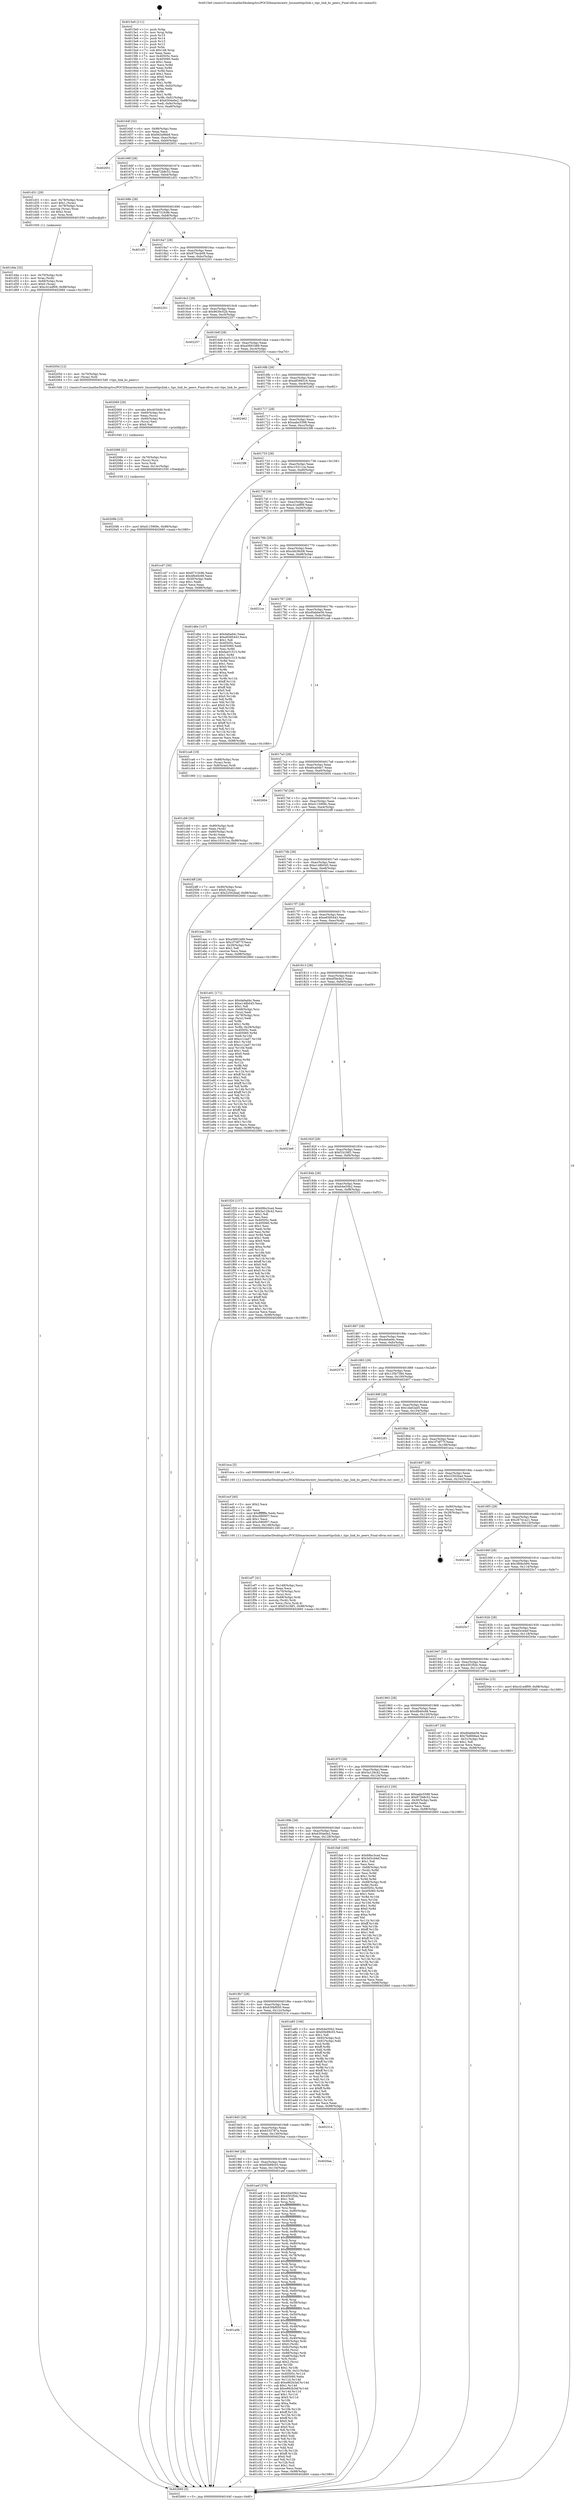 digraph "0x4015e0" {
  label = "0x4015e0 (/mnt/c/Users/mathe/Desktop/tcc/POCII/binaries/extr_linuxnettipclink.c_tipc_link_bc_peers_Final-ollvm.out::main(0))"
  labelloc = "t"
  node[shape=record]

  Entry [label="",width=0.3,height=0.3,shape=circle,fillcolor=black,style=filled]
  "0x40164f" [label="{
     0x40164f [32]\l
     | [instrs]\l
     &nbsp;&nbsp;0x40164f \<+6\>: mov -0x98(%rbp),%eax\l
     &nbsp;&nbsp;0x401655 \<+2\>: mov %eax,%ecx\l
     &nbsp;&nbsp;0x401657 \<+6\>: sub $0x843a9bb8,%ecx\l
     &nbsp;&nbsp;0x40165d \<+6\>: mov %eax,-0xac(%rbp)\l
     &nbsp;&nbsp;0x401663 \<+6\>: mov %ecx,-0xb0(%rbp)\l
     &nbsp;&nbsp;0x401669 \<+6\>: je 0000000000402651 \<main+0x1071\>\l
  }"]
  "0x402651" [label="{
     0x402651\l
  }", style=dashed]
  "0x40166f" [label="{
     0x40166f [28]\l
     | [instrs]\l
     &nbsp;&nbsp;0x40166f \<+5\>: jmp 0000000000401674 \<main+0x94\>\l
     &nbsp;&nbsp;0x401674 \<+6\>: mov -0xac(%rbp),%eax\l
     &nbsp;&nbsp;0x40167a \<+5\>: sub $0x872b8c52,%eax\l
     &nbsp;&nbsp;0x40167f \<+6\>: mov %eax,-0xb4(%rbp)\l
     &nbsp;&nbsp;0x401685 \<+6\>: je 0000000000401d31 \<main+0x751\>\l
  }"]
  Exit [label="",width=0.3,height=0.3,shape=circle,fillcolor=black,style=filled,peripheries=2]
  "0x401d31" [label="{
     0x401d31 [29]\l
     | [instrs]\l
     &nbsp;&nbsp;0x401d31 \<+4\>: mov -0x78(%rbp),%rax\l
     &nbsp;&nbsp;0x401d35 \<+6\>: movl $0x1,(%rax)\l
     &nbsp;&nbsp;0x401d3b \<+4\>: mov -0x78(%rbp),%rax\l
     &nbsp;&nbsp;0x401d3f \<+3\>: movslq (%rax),%rax\l
     &nbsp;&nbsp;0x401d42 \<+4\>: shl $0x2,%rax\l
     &nbsp;&nbsp;0x401d46 \<+3\>: mov %rax,%rdi\l
     &nbsp;&nbsp;0x401d49 \<+5\>: call 0000000000401050 \<malloc@plt\>\l
     | [calls]\l
     &nbsp;&nbsp;0x401050 \{1\} (unknown)\l
  }"]
  "0x40168b" [label="{
     0x40168b [28]\l
     | [instrs]\l
     &nbsp;&nbsp;0x40168b \<+5\>: jmp 0000000000401690 \<main+0xb0\>\l
     &nbsp;&nbsp;0x401690 \<+6\>: mov -0xac(%rbp),%eax\l
     &nbsp;&nbsp;0x401696 \<+5\>: sub $0x8731fc9b,%eax\l
     &nbsp;&nbsp;0x40169b \<+6\>: mov %eax,-0xb8(%rbp)\l
     &nbsp;&nbsp;0x4016a1 \<+6\>: je 0000000000401cf5 \<main+0x715\>\l
  }"]
  "0x40209b" [label="{
     0x40209b [15]\l
     | [instrs]\l
     &nbsp;&nbsp;0x40209b \<+10\>: movl $0xd115909c,-0x98(%rbp)\l
     &nbsp;&nbsp;0x4020a5 \<+5\>: jmp 0000000000402660 \<main+0x1080\>\l
  }"]
  "0x401cf5" [label="{
     0x401cf5\l
  }", style=dashed]
  "0x4016a7" [label="{
     0x4016a7 [28]\l
     | [instrs]\l
     &nbsp;&nbsp;0x4016a7 \<+5\>: jmp 00000000004016ac \<main+0xcc\>\l
     &nbsp;&nbsp;0x4016ac \<+6\>: mov -0xac(%rbp),%eax\l
     &nbsp;&nbsp;0x4016b2 \<+5\>: sub $0x875ecb09,%eax\l
     &nbsp;&nbsp;0x4016b7 \<+6\>: mov %eax,-0xbc(%rbp)\l
     &nbsp;&nbsp;0x4016bd \<+6\>: je 0000000000402201 \<main+0xc21\>\l
  }"]
  "0x402086" [label="{
     0x402086 [21]\l
     | [instrs]\l
     &nbsp;&nbsp;0x402086 \<+4\>: mov -0x70(%rbp),%rcx\l
     &nbsp;&nbsp;0x40208a \<+3\>: mov (%rcx),%rcx\l
     &nbsp;&nbsp;0x40208d \<+3\>: mov %rcx,%rdi\l
     &nbsp;&nbsp;0x402090 \<+6\>: mov %eax,-0x14c(%rbp)\l
     &nbsp;&nbsp;0x402096 \<+5\>: call 0000000000401030 \<free@plt\>\l
     | [calls]\l
     &nbsp;&nbsp;0x401030 \{1\} (unknown)\l
  }"]
  "0x402201" [label="{
     0x402201\l
  }", style=dashed]
  "0x4016c3" [label="{
     0x4016c3 [28]\l
     | [instrs]\l
     &nbsp;&nbsp;0x4016c3 \<+5\>: jmp 00000000004016c8 \<main+0xe8\>\l
     &nbsp;&nbsp;0x4016c8 \<+6\>: mov -0xac(%rbp),%eax\l
     &nbsp;&nbsp;0x4016ce \<+5\>: sub $0x9639c52b,%eax\l
     &nbsp;&nbsp;0x4016d3 \<+6\>: mov %eax,-0xc0(%rbp)\l
     &nbsp;&nbsp;0x4016d9 \<+6\>: je 0000000000402257 \<main+0xc77\>\l
  }"]
  "0x402069" [label="{
     0x402069 [29]\l
     | [instrs]\l
     &nbsp;&nbsp;0x402069 \<+10\>: movabs $0x4030d6,%rdi\l
     &nbsp;&nbsp;0x402073 \<+4\>: mov -0x60(%rbp),%rcx\l
     &nbsp;&nbsp;0x402077 \<+2\>: mov %eax,(%rcx)\l
     &nbsp;&nbsp;0x402079 \<+4\>: mov -0x60(%rbp),%rcx\l
     &nbsp;&nbsp;0x40207d \<+2\>: mov (%rcx),%esi\l
     &nbsp;&nbsp;0x40207f \<+2\>: mov $0x0,%al\l
     &nbsp;&nbsp;0x402081 \<+5\>: call 0000000000401040 \<printf@plt\>\l
     | [calls]\l
     &nbsp;&nbsp;0x401040 \{1\} (unknown)\l
  }"]
  "0x402257" [label="{
     0x402257\l
  }", style=dashed]
  "0x4016df" [label="{
     0x4016df [28]\l
     | [instrs]\l
     &nbsp;&nbsp;0x4016df \<+5\>: jmp 00000000004016e4 \<main+0x104\>\l
     &nbsp;&nbsp;0x4016e4 \<+6\>: mov -0xac(%rbp),%eax\l
     &nbsp;&nbsp;0x4016ea \<+5\>: sub $0xa5691b89,%eax\l
     &nbsp;&nbsp;0x4016ef \<+6\>: mov %eax,-0xc4(%rbp)\l
     &nbsp;&nbsp;0x4016f5 \<+6\>: je 000000000040205d \<main+0xa7d\>\l
  }"]
  "0x401ef7" [label="{
     0x401ef7 [41]\l
     | [instrs]\l
     &nbsp;&nbsp;0x401ef7 \<+6\>: mov -0x148(%rbp),%ecx\l
     &nbsp;&nbsp;0x401efd \<+3\>: imul %eax,%ecx\l
     &nbsp;&nbsp;0x401f00 \<+4\>: mov -0x70(%rbp),%rsi\l
     &nbsp;&nbsp;0x401f04 \<+3\>: mov (%rsi),%rsi\l
     &nbsp;&nbsp;0x401f07 \<+4\>: mov -0x68(%rbp),%rdi\l
     &nbsp;&nbsp;0x401f0b \<+3\>: movslq (%rdi),%rdi\l
     &nbsp;&nbsp;0x401f0e \<+3\>: mov %ecx,(%rsi,%rdi,4)\l
     &nbsp;&nbsp;0x401f11 \<+10\>: movl $0xf1b1fdf1,-0x98(%rbp)\l
     &nbsp;&nbsp;0x401f1b \<+5\>: jmp 0000000000402660 \<main+0x1080\>\l
  }"]
  "0x40205d" [label="{
     0x40205d [12]\l
     | [instrs]\l
     &nbsp;&nbsp;0x40205d \<+4\>: mov -0x70(%rbp),%rax\l
     &nbsp;&nbsp;0x402061 \<+3\>: mov (%rax),%rdi\l
     &nbsp;&nbsp;0x402064 \<+5\>: call 00000000004015d0 \<tipc_link_bc_peers\>\l
     | [calls]\l
     &nbsp;&nbsp;0x4015d0 \{1\} (/mnt/c/Users/mathe/Desktop/tcc/POCII/binaries/extr_linuxnettipclink.c_tipc_link_bc_peers_Final-ollvm.out::tipc_link_bc_peers)\l
  }"]
  "0x4016fb" [label="{
     0x4016fb [28]\l
     | [instrs]\l
     &nbsp;&nbsp;0x4016fb \<+5\>: jmp 0000000000401700 \<main+0x120\>\l
     &nbsp;&nbsp;0x401700 \<+6\>: mov -0xac(%rbp),%eax\l
     &nbsp;&nbsp;0x401706 \<+5\>: sub $0xa8599316,%eax\l
     &nbsp;&nbsp;0x40170b \<+6\>: mov %eax,-0xc8(%rbp)\l
     &nbsp;&nbsp;0x401711 \<+6\>: je 0000000000402462 \<main+0xe82\>\l
  }"]
  "0x401ecf" [label="{
     0x401ecf [40]\l
     | [instrs]\l
     &nbsp;&nbsp;0x401ecf \<+5\>: mov $0x2,%ecx\l
     &nbsp;&nbsp;0x401ed4 \<+1\>: cltd\l
     &nbsp;&nbsp;0x401ed5 \<+2\>: idiv %ecx\l
     &nbsp;&nbsp;0x401ed7 \<+6\>: imul $0xfffffffe,%edx,%ecx\l
     &nbsp;&nbsp;0x401edd \<+6\>: sub $0xc080957,%ecx\l
     &nbsp;&nbsp;0x401ee3 \<+3\>: add $0x1,%ecx\l
     &nbsp;&nbsp;0x401ee6 \<+6\>: add $0xc080957,%ecx\l
     &nbsp;&nbsp;0x401eec \<+6\>: mov %ecx,-0x148(%rbp)\l
     &nbsp;&nbsp;0x401ef2 \<+5\>: call 0000000000401160 \<next_i\>\l
     | [calls]\l
     &nbsp;&nbsp;0x401160 \{1\} (/mnt/c/Users/mathe/Desktop/tcc/POCII/binaries/extr_linuxnettipclink.c_tipc_link_bc_peers_Final-ollvm.out::next_i)\l
  }"]
  "0x402462" [label="{
     0x402462\l
  }", style=dashed]
  "0x401717" [label="{
     0x401717 [28]\l
     | [instrs]\l
     &nbsp;&nbsp;0x401717 \<+5\>: jmp 000000000040171c \<main+0x13c\>\l
     &nbsp;&nbsp;0x40171c \<+6\>: mov -0xac(%rbp),%eax\l
     &nbsp;&nbsp;0x401722 \<+5\>: sub $0xaabc5598,%eax\l
     &nbsp;&nbsp;0x401727 \<+6\>: mov %eax,-0xcc(%rbp)\l
     &nbsp;&nbsp;0x40172d \<+6\>: je 00000000004023f8 \<main+0xe18\>\l
  }"]
  "0x401d4e" [label="{
     0x401d4e [32]\l
     | [instrs]\l
     &nbsp;&nbsp;0x401d4e \<+4\>: mov -0x70(%rbp),%rdi\l
     &nbsp;&nbsp;0x401d52 \<+3\>: mov %rax,(%rdi)\l
     &nbsp;&nbsp;0x401d55 \<+4\>: mov -0x68(%rbp),%rax\l
     &nbsp;&nbsp;0x401d59 \<+6\>: movl $0x0,(%rax)\l
     &nbsp;&nbsp;0x401d5f \<+10\>: movl $0xc41edf09,-0x98(%rbp)\l
     &nbsp;&nbsp;0x401d69 \<+5\>: jmp 0000000000402660 \<main+0x1080\>\l
  }"]
  "0x4023f8" [label="{
     0x4023f8\l
  }", style=dashed]
  "0x401733" [label="{
     0x401733 [28]\l
     | [instrs]\l
     &nbsp;&nbsp;0x401733 \<+5\>: jmp 0000000000401738 \<main+0x158\>\l
     &nbsp;&nbsp;0x401738 \<+6\>: mov -0xac(%rbp),%eax\l
     &nbsp;&nbsp;0x40173e \<+5\>: sub $0xc10311ca,%eax\l
     &nbsp;&nbsp;0x401743 \<+6\>: mov %eax,-0xd0(%rbp)\l
     &nbsp;&nbsp;0x401749 \<+6\>: je 0000000000401cd7 \<main+0x6f7\>\l
  }"]
  "0x401cb9" [label="{
     0x401cb9 [30]\l
     | [instrs]\l
     &nbsp;&nbsp;0x401cb9 \<+4\>: mov -0x80(%rbp),%rdi\l
     &nbsp;&nbsp;0x401cbd \<+2\>: mov %eax,(%rdi)\l
     &nbsp;&nbsp;0x401cbf \<+4\>: mov -0x80(%rbp),%rdi\l
     &nbsp;&nbsp;0x401cc3 \<+2\>: mov (%rdi),%eax\l
     &nbsp;&nbsp;0x401cc5 \<+3\>: mov %eax,-0x30(%rbp)\l
     &nbsp;&nbsp;0x401cc8 \<+10\>: movl $0xc10311ca,-0x98(%rbp)\l
     &nbsp;&nbsp;0x401cd2 \<+5\>: jmp 0000000000402660 \<main+0x1080\>\l
  }"]
  "0x401cd7" [label="{
     0x401cd7 [30]\l
     | [instrs]\l
     &nbsp;&nbsp;0x401cd7 \<+5\>: mov $0x8731fc9b,%eax\l
     &nbsp;&nbsp;0x401cdc \<+5\>: mov $0x4fb40c68,%ecx\l
     &nbsp;&nbsp;0x401ce1 \<+3\>: mov -0x30(%rbp),%edx\l
     &nbsp;&nbsp;0x401ce4 \<+3\>: cmp $0x1,%edx\l
     &nbsp;&nbsp;0x401ce7 \<+3\>: cmovl %ecx,%eax\l
     &nbsp;&nbsp;0x401cea \<+6\>: mov %eax,-0x98(%rbp)\l
     &nbsp;&nbsp;0x401cf0 \<+5\>: jmp 0000000000402660 \<main+0x1080\>\l
  }"]
  "0x40174f" [label="{
     0x40174f [28]\l
     | [instrs]\l
     &nbsp;&nbsp;0x40174f \<+5\>: jmp 0000000000401754 \<main+0x174\>\l
     &nbsp;&nbsp;0x401754 \<+6\>: mov -0xac(%rbp),%eax\l
     &nbsp;&nbsp;0x40175a \<+5\>: sub $0xc41edf09,%eax\l
     &nbsp;&nbsp;0x40175f \<+6\>: mov %eax,-0xd4(%rbp)\l
     &nbsp;&nbsp;0x401765 \<+6\>: je 0000000000401d6e \<main+0x78e\>\l
  }"]
  "0x401a0b" [label="{
     0x401a0b\l
  }", style=dashed]
  "0x401d6e" [label="{
     0x401d6e [147]\l
     | [instrs]\l
     &nbsp;&nbsp;0x401d6e \<+5\>: mov $0xda0ad4c,%eax\l
     &nbsp;&nbsp;0x401d73 \<+5\>: mov $0xe6585443,%ecx\l
     &nbsp;&nbsp;0x401d78 \<+2\>: mov $0x1,%dl\l
     &nbsp;&nbsp;0x401d7a \<+7\>: mov 0x40505c,%esi\l
     &nbsp;&nbsp;0x401d81 \<+7\>: mov 0x405060,%edi\l
     &nbsp;&nbsp;0x401d88 \<+3\>: mov %esi,%r8d\l
     &nbsp;&nbsp;0x401d8b \<+7\>: sub $0xfae51515,%r8d\l
     &nbsp;&nbsp;0x401d92 \<+4\>: sub $0x1,%r8d\l
     &nbsp;&nbsp;0x401d96 \<+7\>: add $0xfae51515,%r8d\l
     &nbsp;&nbsp;0x401d9d \<+4\>: imul %r8d,%esi\l
     &nbsp;&nbsp;0x401da1 \<+3\>: and $0x1,%esi\l
     &nbsp;&nbsp;0x401da4 \<+3\>: cmp $0x0,%esi\l
     &nbsp;&nbsp;0x401da7 \<+4\>: sete %r9b\l
     &nbsp;&nbsp;0x401dab \<+3\>: cmp $0xa,%edi\l
     &nbsp;&nbsp;0x401dae \<+4\>: setl %r10b\l
     &nbsp;&nbsp;0x401db2 \<+3\>: mov %r9b,%r11b\l
     &nbsp;&nbsp;0x401db5 \<+4\>: xor $0xff,%r11b\l
     &nbsp;&nbsp;0x401db9 \<+3\>: mov %r10b,%bl\l
     &nbsp;&nbsp;0x401dbc \<+3\>: xor $0xff,%bl\l
     &nbsp;&nbsp;0x401dbf \<+3\>: xor $0x0,%dl\l
     &nbsp;&nbsp;0x401dc2 \<+3\>: mov %r11b,%r14b\l
     &nbsp;&nbsp;0x401dc5 \<+4\>: and $0x0,%r14b\l
     &nbsp;&nbsp;0x401dc9 \<+3\>: and %dl,%r9b\l
     &nbsp;&nbsp;0x401dcc \<+3\>: mov %bl,%r15b\l
     &nbsp;&nbsp;0x401dcf \<+4\>: and $0x0,%r15b\l
     &nbsp;&nbsp;0x401dd3 \<+3\>: and %dl,%r10b\l
     &nbsp;&nbsp;0x401dd6 \<+3\>: or %r9b,%r14b\l
     &nbsp;&nbsp;0x401dd9 \<+3\>: or %r10b,%r15b\l
     &nbsp;&nbsp;0x401ddc \<+3\>: xor %r15b,%r14b\l
     &nbsp;&nbsp;0x401ddf \<+3\>: or %bl,%r11b\l
     &nbsp;&nbsp;0x401de2 \<+4\>: xor $0xff,%r11b\l
     &nbsp;&nbsp;0x401de6 \<+3\>: or $0x0,%dl\l
     &nbsp;&nbsp;0x401de9 \<+3\>: and %dl,%r11b\l
     &nbsp;&nbsp;0x401dec \<+3\>: or %r11b,%r14b\l
     &nbsp;&nbsp;0x401def \<+4\>: test $0x1,%r14b\l
     &nbsp;&nbsp;0x401df3 \<+3\>: cmovne %ecx,%eax\l
     &nbsp;&nbsp;0x401df6 \<+6\>: mov %eax,-0x98(%rbp)\l
     &nbsp;&nbsp;0x401dfc \<+5\>: jmp 0000000000402660 \<main+0x1080\>\l
  }"]
  "0x40176b" [label="{
     0x40176b [28]\l
     | [instrs]\l
     &nbsp;&nbsp;0x40176b \<+5\>: jmp 0000000000401770 \<main+0x190\>\l
     &nbsp;&nbsp;0x401770 \<+6\>: mov -0xac(%rbp),%eax\l
     &nbsp;&nbsp;0x401776 \<+5\>: sub $0xcbb38c08,%eax\l
     &nbsp;&nbsp;0x40177b \<+6\>: mov %eax,-0xd8(%rbp)\l
     &nbsp;&nbsp;0x401781 \<+6\>: je 00000000004021ce \<main+0xbee\>\l
  }"]
  "0x401aef" [label="{
     0x401aef [376]\l
     | [instrs]\l
     &nbsp;&nbsp;0x401aef \<+5\>: mov $0xfcbe50b2,%eax\l
     &nbsp;&nbsp;0x401af4 \<+5\>: mov $0x45f1f5dc,%ecx\l
     &nbsp;&nbsp;0x401af9 \<+2\>: mov $0x1,%dl\l
     &nbsp;&nbsp;0x401afb \<+3\>: mov %rsp,%rsi\l
     &nbsp;&nbsp;0x401afe \<+4\>: add $0xfffffffffffffff0,%rsi\l
     &nbsp;&nbsp;0x401b02 \<+3\>: mov %rsi,%rsp\l
     &nbsp;&nbsp;0x401b05 \<+7\>: mov %rsi,-0x90(%rbp)\l
     &nbsp;&nbsp;0x401b0c \<+3\>: mov %rsp,%rsi\l
     &nbsp;&nbsp;0x401b0f \<+4\>: add $0xfffffffffffffff0,%rsi\l
     &nbsp;&nbsp;0x401b13 \<+3\>: mov %rsi,%rsp\l
     &nbsp;&nbsp;0x401b16 \<+3\>: mov %rsp,%rdi\l
     &nbsp;&nbsp;0x401b19 \<+4\>: add $0xfffffffffffffff0,%rdi\l
     &nbsp;&nbsp;0x401b1d \<+3\>: mov %rdi,%rsp\l
     &nbsp;&nbsp;0x401b20 \<+7\>: mov %rdi,-0x88(%rbp)\l
     &nbsp;&nbsp;0x401b27 \<+3\>: mov %rsp,%rdi\l
     &nbsp;&nbsp;0x401b2a \<+4\>: add $0xfffffffffffffff0,%rdi\l
     &nbsp;&nbsp;0x401b2e \<+3\>: mov %rdi,%rsp\l
     &nbsp;&nbsp;0x401b31 \<+4\>: mov %rdi,-0x80(%rbp)\l
     &nbsp;&nbsp;0x401b35 \<+3\>: mov %rsp,%rdi\l
     &nbsp;&nbsp;0x401b38 \<+4\>: add $0xfffffffffffffff0,%rdi\l
     &nbsp;&nbsp;0x401b3c \<+3\>: mov %rdi,%rsp\l
     &nbsp;&nbsp;0x401b3f \<+4\>: mov %rdi,-0x78(%rbp)\l
     &nbsp;&nbsp;0x401b43 \<+3\>: mov %rsp,%rdi\l
     &nbsp;&nbsp;0x401b46 \<+4\>: add $0xfffffffffffffff0,%rdi\l
     &nbsp;&nbsp;0x401b4a \<+3\>: mov %rdi,%rsp\l
     &nbsp;&nbsp;0x401b4d \<+4\>: mov %rdi,-0x70(%rbp)\l
     &nbsp;&nbsp;0x401b51 \<+3\>: mov %rsp,%rdi\l
     &nbsp;&nbsp;0x401b54 \<+4\>: add $0xfffffffffffffff0,%rdi\l
     &nbsp;&nbsp;0x401b58 \<+3\>: mov %rdi,%rsp\l
     &nbsp;&nbsp;0x401b5b \<+4\>: mov %rdi,-0x68(%rbp)\l
     &nbsp;&nbsp;0x401b5f \<+3\>: mov %rsp,%rdi\l
     &nbsp;&nbsp;0x401b62 \<+4\>: add $0xfffffffffffffff0,%rdi\l
     &nbsp;&nbsp;0x401b66 \<+3\>: mov %rdi,%rsp\l
     &nbsp;&nbsp;0x401b69 \<+4\>: mov %rdi,-0x60(%rbp)\l
     &nbsp;&nbsp;0x401b6d \<+3\>: mov %rsp,%rdi\l
     &nbsp;&nbsp;0x401b70 \<+4\>: add $0xfffffffffffffff0,%rdi\l
     &nbsp;&nbsp;0x401b74 \<+3\>: mov %rdi,%rsp\l
     &nbsp;&nbsp;0x401b77 \<+4\>: mov %rdi,-0x58(%rbp)\l
     &nbsp;&nbsp;0x401b7b \<+3\>: mov %rsp,%rdi\l
     &nbsp;&nbsp;0x401b7e \<+4\>: add $0xfffffffffffffff0,%rdi\l
     &nbsp;&nbsp;0x401b82 \<+3\>: mov %rdi,%rsp\l
     &nbsp;&nbsp;0x401b85 \<+4\>: mov %rdi,-0x50(%rbp)\l
     &nbsp;&nbsp;0x401b89 \<+3\>: mov %rsp,%rdi\l
     &nbsp;&nbsp;0x401b8c \<+4\>: add $0xfffffffffffffff0,%rdi\l
     &nbsp;&nbsp;0x401b90 \<+3\>: mov %rdi,%rsp\l
     &nbsp;&nbsp;0x401b93 \<+4\>: mov %rdi,-0x48(%rbp)\l
     &nbsp;&nbsp;0x401b97 \<+3\>: mov %rsp,%rdi\l
     &nbsp;&nbsp;0x401b9a \<+4\>: add $0xfffffffffffffff0,%rdi\l
     &nbsp;&nbsp;0x401b9e \<+3\>: mov %rdi,%rsp\l
     &nbsp;&nbsp;0x401ba1 \<+4\>: mov %rdi,-0x40(%rbp)\l
     &nbsp;&nbsp;0x401ba5 \<+7\>: mov -0x90(%rbp),%rdi\l
     &nbsp;&nbsp;0x401bac \<+6\>: movl $0x0,(%rdi)\l
     &nbsp;&nbsp;0x401bb2 \<+7\>: mov -0x9c(%rbp),%r8d\l
     &nbsp;&nbsp;0x401bb9 \<+3\>: mov %r8d,(%rsi)\l
     &nbsp;&nbsp;0x401bbc \<+7\>: mov -0x88(%rbp),%rdi\l
     &nbsp;&nbsp;0x401bc3 \<+7\>: mov -0xa8(%rbp),%r9\l
     &nbsp;&nbsp;0x401bca \<+3\>: mov %r9,(%rdi)\l
     &nbsp;&nbsp;0x401bcd \<+3\>: cmpl $0x2,(%rsi)\l
     &nbsp;&nbsp;0x401bd0 \<+4\>: setne %r10b\l
     &nbsp;&nbsp;0x401bd4 \<+4\>: and $0x1,%r10b\l
     &nbsp;&nbsp;0x401bd8 \<+4\>: mov %r10b,-0x31(%rbp)\l
     &nbsp;&nbsp;0x401bdc \<+8\>: mov 0x40505c,%r11d\l
     &nbsp;&nbsp;0x401be4 \<+7\>: mov 0x405060,%ebx\l
     &nbsp;&nbsp;0x401beb \<+3\>: mov %r11d,%r14d\l
     &nbsp;&nbsp;0x401bee \<+7\>: add $0xe862b3ef,%r14d\l
     &nbsp;&nbsp;0x401bf5 \<+4\>: sub $0x1,%r14d\l
     &nbsp;&nbsp;0x401bf9 \<+7\>: sub $0xe862b3ef,%r14d\l
     &nbsp;&nbsp;0x401c00 \<+4\>: imul %r14d,%r11d\l
     &nbsp;&nbsp;0x401c04 \<+4\>: and $0x1,%r11d\l
     &nbsp;&nbsp;0x401c08 \<+4\>: cmp $0x0,%r11d\l
     &nbsp;&nbsp;0x401c0c \<+4\>: sete %r10b\l
     &nbsp;&nbsp;0x401c10 \<+3\>: cmp $0xa,%ebx\l
     &nbsp;&nbsp;0x401c13 \<+4\>: setl %r15b\l
     &nbsp;&nbsp;0x401c17 \<+3\>: mov %r10b,%r12b\l
     &nbsp;&nbsp;0x401c1a \<+4\>: xor $0xff,%r12b\l
     &nbsp;&nbsp;0x401c1e \<+3\>: mov %r15b,%r13b\l
     &nbsp;&nbsp;0x401c21 \<+4\>: xor $0xff,%r13b\l
     &nbsp;&nbsp;0x401c25 \<+3\>: xor $0x0,%dl\l
     &nbsp;&nbsp;0x401c28 \<+3\>: mov %r12b,%sil\l
     &nbsp;&nbsp;0x401c2b \<+4\>: and $0x0,%sil\l
     &nbsp;&nbsp;0x401c2f \<+3\>: and %dl,%r10b\l
     &nbsp;&nbsp;0x401c32 \<+3\>: mov %r13b,%dil\l
     &nbsp;&nbsp;0x401c35 \<+4\>: and $0x0,%dil\l
     &nbsp;&nbsp;0x401c39 \<+3\>: and %dl,%r15b\l
     &nbsp;&nbsp;0x401c3c \<+3\>: or %r10b,%sil\l
     &nbsp;&nbsp;0x401c3f \<+3\>: or %r15b,%dil\l
     &nbsp;&nbsp;0x401c42 \<+3\>: xor %dil,%sil\l
     &nbsp;&nbsp;0x401c45 \<+3\>: or %r13b,%r12b\l
     &nbsp;&nbsp;0x401c48 \<+4\>: xor $0xff,%r12b\l
     &nbsp;&nbsp;0x401c4c \<+3\>: or $0x0,%dl\l
     &nbsp;&nbsp;0x401c4f \<+3\>: and %dl,%r12b\l
     &nbsp;&nbsp;0x401c52 \<+3\>: or %r12b,%sil\l
     &nbsp;&nbsp;0x401c55 \<+4\>: test $0x1,%sil\l
     &nbsp;&nbsp;0x401c59 \<+3\>: cmovne %ecx,%eax\l
     &nbsp;&nbsp;0x401c5c \<+6\>: mov %eax,-0x98(%rbp)\l
     &nbsp;&nbsp;0x401c62 \<+5\>: jmp 0000000000402660 \<main+0x1080\>\l
  }"]
  "0x4021ce" [label="{
     0x4021ce\l
  }", style=dashed]
  "0x401787" [label="{
     0x401787 [28]\l
     | [instrs]\l
     &nbsp;&nbsp;0x401787 \<+5\>: jmp 000000000040178c \<main+0x1ac\>\l
     &nbsp;&nbsp;0x40178c \<+6\>: mov -0xac(%rbp),%eax\l
     &nbsp;&nbsp;0x401792 \<+5\>: sub $0xd0abbe56,%eax\l
     &nbsp;&nbsp;0x401797 \<+6\>: mov %eax,-0xdc(%rbp)\l
     &nbsp;&nbsp;0x40179d \<+6\>: je 0000000000401ca6 \<main+0x6c6\>\l
  }"]
  "0x4019ef" [label="{
     0x4019ef [28]\l
     | [instrs]\l
     &nbsp;&nbsp;0x4019ef \<+5\>: jmp 00000000004019f4 \<main+0x414\>\l
     &nbsp;&nbsp;0x4019f4 \<+6\>: mov -0xac(%rbp),%eax\l
     &nbsp;&nbsp;0x4019fa \<+5\>: sub $0x65b99c03,%eax\l
     &nbsp;&nbsp;0x4019ff \<+6\>: mov %eax,-0x134(%rbp)\l
     &nbsp;&nbsp;0x401a05 \<+6\>: je 0000000000401aef \<main+0x50f\>\l
  }"]
  "0x401ca6" [label="{
     0x401ca6 [19]\l
     | [instrs]\l
     &nbsp;&nbsp;0x401ca6 \<+7\>: mov -0x88(%rbp),%rax\l
     &nbsp;&nbsp;0x401cad \<+3\>: mov (%rax),%rax\l
     &nbsp;&nbsp;0x401cb0 \<+4\>: mov 0x8(%rax),%rdi\l
     &nbsp;&nbsp;0x401cb4 \<+5\>: call 0000000000401060 \<atoi@plt\>\l
     | [calls]\l
     &nbsp;&nbsp;0x401060 \{1\} (unknown)\l
  }"]
  "0x4017a3" [label="{
     0x4017a3 [28]\l
     | [instrs]\l
     &nbsp;&nbsp;0x4017a3 \<+5\>: jmp 00000000004017a8 \<main+0x1c8\>\l
     &nbsp;&nbsp;0x4017a8 \<+6\>: mov -0xac(%rbp),%eax\l
     &nbsp;&nbsp;0x4017ae \<+5\>: sub $0xd0ca0de7,%eax\l
     &nbsp;&nbsp;0x4017b3 \<+6\>: mov %eax,-0xe0(%rbp)\l
     &nbsp;&nbsp;0x4017b9 \<+6\>: je 0000000000402604 \<main+0x1024\>\l
  }"]
  "0x4020aa" [label="{
     0x4020aa\l
  }", style=dashed]
  "0x402604" [label="{
     0x402604\l
  }", style=dashed]
  "0x4017bf" [label="{
     0x4017bf [28]\l
     | [instrs]\l
     &nbsp;&nbsp;0x4017bf \<+5\>: jmp 00000000004017c4 \<main+0x1e4\>\l
     &nbsp;&nbsp;0x4017c4 \<+6\>: mov -0xac(%rbp),%eax\l
     &nbsp;&nbsp;0x4017ca \<+5\>: sub $0xd115909c,%eax\l
     &nbsp;&nbsp;0x4017cf \<+6\>: mov %eax,-0xe4(%rbp)\l
     &nbsp;&nbsp;0x4017d5 \<+6\>: je 00000000004024ff \<main+0xf1f\>\l
  }"]
  "0x4019d3" [label="{
     0x4019d3 [28]\l
     | [instrs]\l
     &nbsp;&nbsp;0x4019d3 \<+5\>: jmp 00000000004019d8 \<main+0x3f8\>\l
     &nbsp;&nbsp;0x4019d8 \<+6\>: mov -0xac(%rbp),%eax\l
     &nbsp;&nbsp;0x4019de \<+5\>: sub $0x6333787a,%eax\l
     &nbsp;&nbsp;0x4019e3 \<+6\>: mov %eax,-0x130(%rbp)\l
     &nbsp;&nbsp;0x4019e9 \<+6\>: je 00000000004020aa \<main+0xaca\>\l
  }"]
  "0x4024ff" [label="{
     0x4024ff [28]\l
     | [instrs]\l
     &nbsp;&nbsp;0x4024ff \<+7\>: mov -0x90(%rbp),%rax\l
     &nbsp;&nbsp;0x402506 \<+6\>: movl $0x0,(%rax)\l
     &nbsp;&nbsp;0x40250c \<+10\>: movl $0x22502bad,-0x98(%rbp)\l
     &nbsp;&nbsp;0x402516 \<+5\>: jmp 0000000000402660 \<main+0x1080\>\l
  }"]
  "0x4017db" [label="{
     0x4017db [28]\l
     | [instrs]\l
     &nbsp;&nbsp;0x4017db \<+5\>: jmp 00000000004017e0 \<main+0x200\>\l
     &nbsp;&nbsp;0x4017e0 \<+6\>: mov -0xac(%rbp),%eax\l
     &nbsp;&nbsp;0x4017e6 \<+5\>: sub $0xe148b045,%eax\l
     &nbsp;&nbsp;0x4017eb \<+6\>: mov %eax,-0xe8(%rbp)\l
     &nbsp;&nbsp;0x4017f1 \<+6\>: je 0000000000401eac \<main+0x8cc\>\l
  }"]
  "0x402314" [label="{
     0x402314\l
  }", style=dashed]
  "0x401eac" [label="{
     0x401eac [30]\l
     | [instrs]\l
     &nbsp;&nbsp;0x401eac \<+5\>: mov $0xa5691b89,%eax\l
     &nbsp;&nbsp;0x401eb1 \<+5\>: mov $0x1f7df77f,%ecx\l
     &nbsp;&nbsp;0x401eb6 \<+3\>: mov -0x29(%rbp),%dl\l
     &nbsp;&nbsp;0x401eb9 \<+3\>: test $0x1,%dl\l
     &nbsp;&nbsp;0x401ebc \<+3\>: cmovne %ecx,%eax\l
     &nbsp;&nbsp;0x401ebf \<+6\>: mov %eax,-0x98(%rbp)\l
     &nbsp;&nbsp;0x401ec5 \<+5\>: jmp 0000000000402660 \<main+0x1080\>\l
  }"]
  "0x4017f7" [label="{
     0x4017f7 [28]\l
     | [instrs]\l
     &nbsp;&nbsp;0x4017f7 \<+5\>: jmp 00000000004017fc \<main+0x21c\>\l
     &nbsp;&nbsp;0x4017fc \<+6\>: mov -0xac(%rbp),%eax\l
     &nbsp;&nbsp;0x401802 \<+5\>: sub $0xe6585443,%eax\l
     &nbsp;&nbsp;0x401807 \<+6\>: mov %eax,-0xec(%rbp)\l
     &nbsp;&nbsp;0x40180d \<+6\>: je 0000000000401e01 \<main+0x821\>\l
  }"]
  "0x4015e0" [label="{
     0x4015e0 [111]\l
     | [instrs]\l
     &nbsp;&nbsp;0x4015e0 \<+1\>: push %rbp\l
     &nbsp;&nbsp;0x4015e1 \<+3\>: mov %rsp,%rbp\l
     &nbsp;&nbsp;0x4015e4 \<+2\>: push %r15\l
     &nbsp;&nbsp;0x4015e6 \<+2\>: push %r14\l
     &nbsp;&nbsp;0x4015e8 \<+2\>: push %r13\l
     &nbsp;&nbsp;0x4015ea \<+2\>: push %r12\l
     &nbsp;&nbsp;0x4015ec \<+1\>: push %rbx\l
     &nbsp;&nbsp;0x4015ed \<+7\>: sub $0x148,%rsp\l
     &nbsp;&nbsp;0x4015f4 \<+2\>: xor %eax,%eax\l
     &nbsp;&nbsp;0x4015f6 \<+7\>: mov 0x40505c,%ecx\l
     &nbsp;&nbsp;0x4015fd \<+7\>: mov 0x405060,%edx\l
     &nbsp;&nbsp;0x401604 \<+3\>: sub $0x1,%eax\l
     &nbsp;&nbsp;0x401607 \<+3\>: mov %ecx,%r8d\l
     &nbsp;&nbsp;0x40160a \<+3\>: add %eax,%r8d\l
     &nbsp;&nbsp;0x40160d \<+4\>: imul %r8d,%ecx\l
     &nbsp;&nbsp;0x401611 \<+3\>: and $0x1,%ecx\l
     &nbsp;&nbsp;0x401614 \<+3\>: cmp $0x0,%ecx\l
     &nbsp;&nbsp;0x401617 \<+4\>: sete %r9b\l
     &nbsp;&nbsp;0x40161b \<+4\>: and $0x1,%r9b\l
     &nbsp;&nbsp;0x40161f \<+7\>: mov %r9b,-0x92(%rbp)\l
     &nbsp;&nbsp;0x401626 \<+3\>: cmp $0xa,%edx\l
     &nbsp;&nbsp;0x401629 \<+4\>: setl %r9b\l
     &nbsp;&nbsp;0x40162d \<+4\>: and $0x1,%r9b\l
     &nbsp;&nbsp;0x401631 \<+7\>: mov %r9b,-0x91(%rbp)\l
     &nbsp;&nbsp;0x401638 \<+10\>: movl $0x6304e0e2,-0x98(%rbp)\l
     &nbsp;&nbsp;0x401642 \<+6\>: mov %edi,-0x9c(%rbp)\l
     &nbsp;&nbsp;0x401648 \<+7\>: mov %rsi,-0xa8(%rbp)\l
  }"]
  "0x401e01" [label="{
     0x401e01 [171]\l
     | [instrs]\l
     &nbsp;&nbsp;0x401e01 \<+5\>: mov $0xda0ad4c,%eax\l
     &nbsp;&nbsp;0x401e06 \<+5\>: mov $0xe148b045,%ecx\l
     &nbsp;&nbsp;0x401e0b \<+2\>: mov $0x1,%dl\l
     &nbsp;&nbsp;0x401e0d \<+4\>: mov -0x68(%rbp),%rsi\l
     &nbsp;&nbsp;0x401e11 \<+2\>: mov (%rsi),%edi\l
     &nbsp;&nbsp;0x401e13 \<+4\>: mov -0x78(%rbp),%rsi\l
     &nbsp;&nbsp;0x401e17 \<+2\>: cmp (%rsi),%edi\l
     &nbsp;&nbsp;0x401e19 \<+4\>: setl %r8b\l
     &nbsp;&nbsp;0x401e1d \<+4\>: and $0x1,%r8b\l
     &nbsp;&nbsp;0x401e21 \<+4\>: mov %r8b,-0x29(%rbp)\l
     &nbsp;&nbsp;0x401e25 \<+7\>: mov 0x40505c,%edi\l
     &nbsp;&nbsp;0x401e2c \<+8\>: mov 0x405060,%r9d\l
     &nbsp;&nbsp;0x401e34 \<+3\>: mov %edi,%r10d\l
     &nbsp;&nbsp;0x401e37 \<+7\>: add $0xcc12ad7,%r10d\l
     &nbsp;&nbsp;0x401e3e \<+4\>: sub $0x1,%r10d\l
     &nbsp;&nbsp;0x401e42 \<+7\>: sub $0xcc12ad7,%r10d\l
     &nbsp;&nbsp;0x401e49 \<+4\>: imul %r10d,%edi\l
     &nbsp;&nbsp;0x401e4d \<+3\>: and $0x1,%edi\l
     &nbsp;&nbsp;0x401e50 \<+3\>: cmp $0x0,%edi\l
     &nbsp;&nbsp;0x401e53 \<+4\>: sete %r8b\l
     &nbsp;&nbsp;0x401e57 \<+4\>: cmp $0xa,%r9d\l
     &nbsp;&nbsp;0x401e5b \<+4\>: setl %r11b\l
     &nbsp;&nbsp;0x401e5f \<+3\>: mov %r8b,%bl\l
     &nbsp;&nbsp;0x401e62 \<+3\>: xor $0xff,%bl\l
     &nbsp;&nbsp;0x401e65 \<+3\>: mov %r11b,%r14b\l
     &nbsp;&nbsp;0x401e68 \<+4\>: xor $0xff,%r14b\l
     &nbsp;&nbsp;0x401e6c \<+3\>: xor $0x1,%dl\l
     &nbsp;&nbsp;0x401e6f \<+3\>: mov %bl,%r15b\l
     &nbsp;&nbsp;0x401e72 \<+4\>: and $0xff,%r15b\l
     &nbsp;&nbsp;0x401e76 \<+3\>: and %dl,%r8b\l
     &nbsp;&nbsp;0x401e79 \<+3\>: mov %r14b,%r12b\l
     &nbsp;&nbsp;0x401e7c \<+4\>: and $0xff,%r12b\l
     &nbsp;&nbsp;0x401e80 \<+3\>: and %dl,%r11b\l
     &nbsp;&nbsp;0x401e83 \<+3\>: or %r8b,%r15b\l
     &nbsp;&nbsp;0x401e86 \<+3\>: or %r11b,%r12b\l
     &nbsp;&nbsp;0x401e89 \<+3\>: xor %r12b,%r15b\l
     &nbsp;&nbsp;0x401e8c \<+3\>: or %r14b,%bl\l
     &nbsp;&nbsp;0x401e8f \<+3\>: xor $0xff,%bl\l
     &nbsp;&nbsp;0x401e92 \<+3\>: or $0x1,%dl\l
     &nbsp;&nbsp;0x401e95 \<+2\>: and %dl,%bl\l
     &nbsp;&nbsp;0x401e97 \<+3\>: or %bl,%r15b\l
     &nbsp;&nbsp;0x401e9a \<+4\>: test $0x1,%r15b\l
     &nbsp;&nbsp;0x401e9e \<+3\>: cmovne %ecx,%eax\l
     &nbsp;&nbsp;0x401ea1 \<+6\>: mov %eax,-0x98(%rbp)\l
     &nbsp;&nbsp;0x401ea7 \<+5\>: jmp 0000000000402660 \<main+0x1080\>\l
  }"]
  "0x401813" [label="{
     0x401813 [28]\l
     | [instrs]\l
     &nbsp;&nbsp;0x401813 \<+5\>: jmp 0000000000401818 \<main+0x238\>\l
     &nbsp;&nbsp;0x401818 \<+6\>: mov -0xac(%rbp),%eax\l
     &nbsp;&nbsp;0x40181e \<+5\>: sub $0xef5bcbc3,%eax\l
     &nbsp;&nbsp;0x401823 \<+6\>: mov %eax,-0xf0(%rbp)\l
     &nbsp;&nbsp;0x401829 \<+6\>: je 00000000004023e9 \<main+0xe09\>\l
  }"]
  "0x402660" [label="{
     0x402660 [5]\l
     | [instrs]\l
     &nbsp;&nbsp;0x402660 \<+5\>: jmp 000000000040164f \<main+0x6f\>\l
  }"]
  "0x4023e9" [label="{
     0x4023e9\l
  }", style=dashed]
  "0x40182f" [label="{
     0x40182f [28]\l
     | [instrs]\l
     &nbsp;&nbsp;0x40182f \<+5\>: jmp 0000000000401834 \<main+0x254\>\l
     &nbsp;&nbsp;0x401834 \<+6\>: mov -0xac(%rbp),%eax\l
     &nbsp;&nbsp;0x40183a \<+5\>: sub $0xf1b1fdf1,%eax\l
     &nbsp;&nbsp;0x40183f \<+6\>: mov %eax,-0xf4(%rbp)\l
     &nbsp;&nbsp;0x401845 \<+6\>: je 0000000000401f20 \<main+0x940\>\l
  }"]
  "0x4019b7" [label="{
     0x4019b7 [28]\l
     | [instrs]\l
     &nbsp;&nbsp;0x4019b7 \<+5\>: jmp 00000000004019bc \<main+0x3dc\>\l
     &nbsp;&nbsp;0x4019bc \<+6\>: mov -0xac(%rbp),%eax\l
     &nbsp;&nbsp;0x4019c2 \<+5\>: sub $0x630bf050,%eax\l
     &nbsp;&nbsp;0x4019c7 \<+6\>: mov %eax,-0x12c(%rbp)\l
     &nbsp;&nbsp;0x4019cd \<+6\>: je 0000000000402314 \<main+0xd34\>\l
  }"]
  "0x401f20" [label="{
     0x401f20 [137]\l
     | [instrs]\l
     &nbsp;&nbsp;0x401f20 \<+5\>: mov $0x69bc3ca4,%eax\l
     &nbsp;&nbsp;0x401f25 \<+5\>: mov $0x5a129c42,%ecx\l
     &nbsp;&nbsp;0x401f2a \<+2\>: mov $0x1,%dl\l
     &nbsp;&nbsp;0x401f2c \<+2\>: xor %esi,%esi\l
     &nbsp;&nbsp;0x401f2e \<+7\>: mov 0x40505c,%edi\l
     &nbsp;&nbsp;0x401f35 \<+8\>: mov 0x405060,%r8d\l
     &nbsp;&nbsp;0x401f3d \<+3\>: sub $0x1,%esi\l
     &nbsp;&nbsp;0x401f40 \<+3\>: mov %edi,%r9d\l
     &nbsp;&nbsp;0x401f43 \<+3\>: add %esi,%r9d\l
     &nbsp;&nbsp;0x401f46 \<+4\>: imul %r9d,%edi\l
     &nbsp;&nbsp;0x401f4a \<+3\>: and $0x1,%edi\l
     &nbsp;&nbsp;0x401f4d \<+3\>: cmp $0x0,%edi\l
     &nbsp;&nbsp;0x401f50 \<+4\>: sete %r10b\l
     &nbsp;&nbsp;0x401f54 \<+4\>: cmp $0xa,%r8d\l
     &nbsp;&nbsp;0x401f58 \<+4\>: setl %r11b\l
     &nbsp;&nbsp;0x401f5c \<+3\>: mov %r10b,%bl\l
     &nbsp;&nbsp;0x401f5f \<+3\>: xor $0xff,%bl\l
     &nbsp;&nbsp;0x401f62 \<+3\>: mov %r11b,%r14b\l
     &nbsp;&nbsp;0x401f65 \<+4\>: xor $0xff,%r14b\l
     &nbsp;&nbsp;0x401f69 \<+3\>: xor $0x0,%dl\l
     &nbsp;&nbsp;0x401f6c \<+3\>: mov %bl,%r15b\l
     &nbsp;&nbsp;0x401f6f \<+4\>: and $0x0,%r15b\l
     &nbsp;&nbsp;0x401f73 \<+3\>: and %dl,%r10b\l
     &nbsp;&nbsp;0x401f76 \<+3\>: mov %r14b,%r12b\l
     &nbsp;&nbsp;0x401f79 \<+4\>: and $0x0,%r12b\l
     &nbsp;&nbsp;0x401f7d \<+3\>: and %dl,%r11b\l
     &nbsp;&nbsp;0x401f80 \<+3\>: or %r10b,%r15b\l
     &nbsp;&nbsp;0x401f83 \<+3\>: or %r11b,%r12b\l
     &nbsp;&nbsp;0x401f86 \<+3\>: xor %r12b,%r15b\l
     &nbsp;&nbsp;0x401f89 \<+3\>: or %r14b,%bl\l
     &nbsp;&nbsp;0x401f8c \<+3\>: xor $0xff,%bl\l
     &nbsp;&nbsp;0x401f8f \<+3\>: or $0x0,%dl\l
     &nbsp;&nbsp;0x401f92 \<+2\>: and %dl,%bl\l
     &nbsp;&nbsp;0x401f94 \<+3\>: or %bl,%r15b\l
     &nbsp;&nbsp;0x401f97 \<+4\>: test $0x1,%r15b\l
     &nbsp;&nbsp;0x401f9b \<+3\>: cmovne %ecx,%eax\l
     &nbsp;&nbsp;0x401f9e \<+6\>: mov %eax,-0x98(%rbp)\l
     &nbsp;&nbsp;0x401fa4 \<+5\>: jmp 0000000000402660 \<main+0x1080\>\l
  }"]
  "0x40184b" [label="{
     0x40184b [28]\l
     | [instrs]\l
     &nbsp;&nbsp;0x40184b \<+5\>: jmp 0000000000401850 \<main+0x270\>\l
     &nbsp;&nbsp;0x401850 \<+6\>: mov -0xac(%rbp),%eax\l
     &nbsp;&nbsp;0x401856 \<+5\>: sub $0xfcbe50b2,%eax\l
     &nbsp;&nbsp;0x40185b \<+6\>: mov %eax,-0xf8(%rbp)\l
     &nbsp;&nbsp;0x401861 \<+6\>: je 0000000000402533 \<main+0xf53\>\l
  }"]
  "0x401a85" [label="{
     0x401a85 [106]\l
     | [instrs]\l
     &nbsp;&nbsp;0x401a85 \<+5\>: mov $0xfcbe50b2,%eax\l
     &nbsp;&nbsp;0x401a8a \<+5\>: mov $0x65b99c03,%ecx\l
     &nbsp;&nbsp;0x401a8f \<+2\>: mov $0x1,%dl\l
     &nbsp;&nbsp;0x401a91 \<+7\>: mov -0x92(%rbp),%sil\l
     &nbsp;&nbsp;0x401a98 \<+7\>: mov -0x91(%rbp),%dil\l
     &nbsp;&nbsp;0x401a9f \<+3\>: mov %sil,%r8b\l
     &nbsp;&nbsp;0x401aa2 \<+4\>: xor $0xff,%r8b\l
     &nbsp;&nbsp;0x401aa6 \<+3\>: mov %dil,%r9b\l
     &nbsp;&nbsp;0x401aa9 \<+4\>: xor $0xff,%r9b\l
     &nbsp;&nbsp;0x401aad \<+3\>: xor $0x1,%dl\l
     &nbsp;&nbsp;0x401ab0 \<+3\>: mov %r8b,%r10b\l
     &nbsp;&nbsp;0x401ab3 \<+4\>: and $0xff,%r10b\l
     &nbsp;&nbsp;0x401ab7 \<+3\>: and %dl,%sil\l
     &nbsp;&nbsp;0x401aba \<+3\>: mov %r9b,%r11b\l
     &nbsp;&nbsp;0x401abd \<+4\>: and $0xff,%r11b\l
     &nbsp;&nbsp;0x401ac1 \<+3\>: and %dl,%dil\l
     &nbsp;&nbsp;0x401ac4 \<+3\>: or %sil,%r10b\l
     &nbsp;&nbsp;0x401ac7 \<+3\>: or %dil,%r11b\l
     &nbsp;&nbsp;0x401aca \<+3\>: xor %r11b,%r10b\l
     &nbsp;&nbsp;0x401acd \<+3\>: or %r9b,%r8b\l
     &nbsp;&nbsp;0x401ad0 \<+4\>: xor $0xff,%r8b\l
     &nbsp;&nbsp;0x401ad4 \<+3\>: or $0x1,%dl\l
     &nbsp;&nbsp;0x401ad7 \<+3\>: and %dl,%r8b\l
     &nbsp;&nbsp;0x401ada \<+3\>: or %r8b,%r10b\l
     &nbsp;&nbsp;0x401add \<+4\>: test $0x1,%r10b\l
     &nbsp;&nbsp;0x401ae1 \<+3\>: cmovne %ecx,%eax\l
     &nbsp;&nbsp;0x401ae4 \<+6\>: mov %eax,-0x98(%rbp)\l
     &nbsp;&nbsp;0x401aea \<+5\>: jmp 0000000000402660 \<main+0x1080\>\l
  }"]
  "0x402533" [label="{
     0x402533\l
  }", style=dashed]
  "0x401867" [label="{
     0x401867 [28]\l
     | [instrs]\l
     &nbsp;&nbsp;0x401867 \<+5\>: jmp 000000000040186c \<main+0x28c\>\l
     &nbsp;&nbsp;0x40186c \<+6\>: mov -0xac(%rbp),%eax\l
     &nbsp;&nbsp;0x401872 \<+5\>: sub $0xda0ad4c,%eax\l
     &nbsp;&nbsp;0x401877 \<+6\>: mov %eax,-0xfc(%rbp)\l
     &nbsp;&nbsp;0x40187d \<+6\>: je 0000000000402578 \<main+0xf98\>\l
  }"]
  "0x40199b" [label="{
     0x40199b [28]\l
     | [instrs]\l
     &nbsp;&nbsp;0x40199b \<+5\>: jmp 00000000004019a0 \<main+0x3c0\>\l
     &nbsp;&nbsp;0x4019a0 \<+6\>: mov -0xac(%rbp),%eax\l
     &nbsp;&nbsp;0x4019a6 \<+5\>: sub $0x6304e0e2,%eax\l
     &nbsp;&nbsp;0x4019ab \<+6\>: mov %eax,-0x128(%rbp)\l
     &nbsp;&nbsp;0x4019b1 \<+6\>: je 0000000000401a85 \<main+0x4a5\>\l
  }"]
  "0x402578" [label="{
     0x402578\l
  }", style=dashed]
  "0x401883" [label="{
     0x401883 [28]\l
     | [instrs]\l
     &nbsp;&nbsp;0x401883 \<+5\>: jmp 0000000000401888 \<main+0x2a8\>\l
     &nbsp;&nbsp;0x401888 \<+6\>: mov -0xac(%rbp),%eax\l
     &nbsp;&nbsp;0x40188e \<+5\>: sub $0x125b7384,%eax\l
     &nbsp;&nbsp;0x401893 \<+6\>: mov %eax,-0x100(%rbp)\l
     &nbsp;&nbsp;0x401899 \<+6\>: je 0000000000402407 \<main+0xe27\>\l
  }"]
  "0x401fa9" [label="{
     0x401fa9 [165]\l
     | [instrs]\l
     &nbsp;&nbsp;0x401fa9 \<+5\>: mov $0x69bc3ca4,%eax\l
     &nbsp;&nbsp;0x401fae \<+5\>: mov $0x3d3c44ef,%ecx\l
     &nbsp;&nbsp;0x401fb3 \<+2\>: mov $0x1,%dl\l
     &nbsp;&nbsp;0x401fb5 \<+2\>: xor %esi,%esi\l
     &nbsp;&nbsp;0x401fb7 \<+4\>: mov -0x68(%rbp),%rdi\l
     &nbsp;&nbsp;0x401fbb \<+3\>: mov (%rdi),%r8d\l
     &nbsp;&nbsp;0x401fbe \<+3\>: mov %esi,%r9d\l
     &nbsp;&nbsp;0x401fc1 \<+4\>: sub $0x1,%r9d\l
     &nbsp;&nbsp;0x401fc5 \<+3\>: sub %r9d,%r8d\l
     &nbsp;&nbsp;0x401fc8 \<+4\>: mov -0x68(%rbp),%rdi\l
     &nbsp;&nbsp;0x401fcc \<+3\>: mov %r8d,(%rdi)\l
     &nbsp;&nbsp;0x401fcf \<+8\>: mov 0x40505c,%r8d\l
     &nbsp;&nbsp;0x401fd7 \<+8\>: mov 0x405060,%r9d\l
     &nbsp;&nbsp;0x401fdf \<+3\>: sub $0x1,%esi\l
     &nbsp;&nbsp;0x401fe2 \<+3\>: mov %r8d,%r10d\l
     &nbsp;&nbsp;0x401fe5 \<+3\>: add %esi,%r10d\l
     &nbsp;&nbsp;0x401fe8 \<+4\>: imul %r10d,%r8d\l
     &nbsp;&nbsp;0x401fec \<+4\>: and $0x1,%r8d\l
     &nbsp;&nbsp;0x401ff0 \<+4\>: cmp $0x0,%r8d\l
     &nbsp;&nbsp;0x401ff4 \<+4\>: sete %r11b\l
     &nbsp;&nbsp;0x401ff8 \<+4\>: cmp $0xa,%r9d\l
     &nbsp;&nbsp;0x401ffc \<+3\>: setl %bl\l
     &nbsp;&nbsp;0x401fff \<+3\>: mov %r11b,%r14b\l
     &nbsp;&nbsp;0x402002 \<+4\>: xor $0xff,%r14b\l
     &nbsp;&nbsp;0x402006 \<+3\>: mov %bl,%r15b\l
     &nbsp;&nbsp;0x402009 \<+4\>: xor $0xff,%r15b\l
     &nbsp;&nbsp;0x40200d \<+3\>: xor $0x1,%dl\l
     &nbsp;&nbsp;0x402010 \<+3\>: mov %r14b,%r12b\l
     &nbsp;&nbsp;0x402013 \<+4\>: and $0xff,%r12b\l
     &nbsp;&nbsp;0x402017 \<+3\>: and %dl,%r11b\l
     &nbsp;&nbsp;0x40201a \<+3\>: mov %r15b,%r13b\l
     &nbsp;&nbsp;0x40201d \<+4\>: and $0xff,%r13b\l
     &nbsp;&nbsp;0x402021 \<+2\>: and %dl,%bl\l
     &nbsp;&nbsp;0x402023 \<+3\>: or %r11b,%r12b\l
     &nbsp;&nbsp;0x402026 \<+3\>: or %bl,%r13b\l
     &nbsp;&nbsp;0x402029 \<+3\>: xor %r13b,%r12b\l
     &nbsp;&nbsp;0x40202c \<+3\>: or %r15b,%r14b\l
     &nbsp;&nbsp;0x40202f \<+4\>: xor $0xff,%r14b\l
     &nbsp;&nbsp;0x402033 \<+3\>: or $0x1,%dl\l
     &nbsp;&nbsp;0x402036 \<+3\>: and %dl,%r14b\l
     &nbsp;&nbsp;0x402039 \<+3\>: or %r14b,%r12b\l
     &nbsp;&nbsp;0x40203c \<+4\>: test $0x1,%r12b\l
     &nbsp;&nbsp;0x402040 \<+3\>: cmovne %ecx,%eax\l
     &nbsp;&nbsp;0x402043 \<+6\>: mov %eax,-0x98(%rbp)\l
     &nbsp;&nbsp;0x402049 \<+5\>: jmp 0000000000402660 \<main+0x1080\>\l
  }"]
  "0x402407" [label="{
     0x402407\l
  }", style=dashed]
  "0x40189f" [label="{
     0x40189f [28]\l
     | [instrs]\l
     &nbsp;&nbsp;0x40189f \<+5\>: jmp 00000000004018a4 \<main+0x2c4\>\l
     &nbsp;&nbsp;0x4018a4 \<+6\>: mov -0xac(%rbp),%eax\l
     &nbsp;&nbsp;0x4018aa \<+5\>: sub $0x1da02ad5,%eax\l
     &nbsp;&nbsp;0x4018af \<+6\>: mov %eax,-0x104(%rbp)\l
     &nbsp;&nbsp;0x4018b5 \<+6\>: je 0000000000402281 \<main+0xca1\>\l
  }"]
  "0x40197f" [label="{
     0x40197f [28]\l
     | [instrs]\l
     &nbsp;&nbsp;0x40197f \<+5\>: jmp 0000000000401984 \<main+0x3a4\>\l
     &nbsp;&nbsp;0x401984 \<+6\>: mov -0xac(%rbp),%eax\l
     &nbsp;&nbsp;0x40198a \<+5\>: sub $0x5a129c42,%eax\l
     &nbsp;&nbsp;0x40198f \<+6\>: mov %eax,-0x124(%rbp)\l
     &nbsp;&nbsp;0x401995 \<+6\>: je 0000000000401fa9 \<main+0x9c9\>\l
  }"]
  "0x402281" [label="{
     0x402281\l
  }", style=dashed]
  "0x4018bb" [label="{
     0x4018bb [28]\l
     | [instrs]\l
     &nbsp;&nbsp;0x4018bb \<+5\>: jmp 00000000004018c0 \<main+0x2e0\>\l
     &nbsp;&nbsp;0x4018c0 \<+6\>: mov -0xac(%rbp),%eax\l
     &nbsp;&nbsp;0x4018c6 \<+5\>: sub $0x1f7df77f,%eax\l
     &nbsp;&nbsp;0x4018cb \<+6\>: mov %eax,-0x108(%rbp)\l
     &nbsp;&nbsp;0x4018d1 \<+6\>: je 0000000000401eca \<main+0x8ea\>\l
  }"]
  "0x401d13" [label="{
     0x401d13 [30]\l
     | [instrs]\l
     &nbsp;&nbsp;0x401d13 \<+5\>: mov $0xaabc5598,%eax\l
     &nbsp;&nbsp;0x401d18 \<+5\>: mov $0x872b8c52,%ecx\l
     &nbsp;&nbsp;0x401d1d \<+3\>: mov -0x30(%rbp),%edx\l
     &nbsp;&nbsp;0x401d20 \<+3\>: cmp $0x0,%edx\l
     &nbsp;&nbsp;0x401d23 \<+3\>: cmove %ecx,%eax\l
     &nbsp;&nbsp;0x401d26 \<+6\>: mov %eax,-0x98(%rbp)\l
     &nbsp;&nbsp;0x401d2c \<+5\>: jmp 0000000000402660 \<main+0x1080\>\l
  }"]
  "0x401eca" [label="{
     0x401eca [5]\l
     | [instrs]\l
     &nbsp;&nbsp;0x401eca \<+5\>: call 0000000000401160 \<next_i\>\l
     | [calls]\l
     &nbsp;&nbsp;0x401160 \{1\} (/mnt/c/Users/mathe/Desktop/tcc/POCII/binaries/extr_linuxnettipclink.c_tipc_link_bc_peers_Final-ollvm.out::next_i)\l
  }"]
  "0x4018d7" [label="{
     0x4018d7 [28]\l
     | [instrs]\l
     &nbsp;&nbsp;0x4018d7 \<+5\>: jmp 00000000004018dc \<main+0x2fc\>\l
     &nbsp;&nbsp;0x4018dc \<+6\>: mov -0xac(%rbp),%eax\l
     &nbsp;&nbsp;0x4018e2 \<+5\>: sub $0x22502bad,%eax\l
     &nbsp;&nbsp;0x4018e7 \<+6\>: mov %eax,-0x10c(%rbp)\l
     &nbsp;&nbsp;0x4018ed \<+6\>: je 000000000040251b \<main+0xf3b\>\l
  }"]
  "0x401963" [label="{
     0x401963 [28]\l
     | [instrs]\l
     &nbsp;&nbsp;0x401963 \<+5\>: jmp 0000000000401968 \<main+0x388\>\l
     &nbsp;&nbsp;0x401968 \<+6\>: mov -0xac(%rbp),%eax\l
     &nbsp;&nbsp;0x40196e \<+5\>: sub $0x4fb40c68,%eax\l
     &nbsp;&nbsp;0x401973 \<+6\>: mov %eax,-0x120(%rbp)\l
     &nbsp;&nbsp;0x401979 \<+6\>: je 0000000000401d13 \<main+0x733\>\l
  }"]
  "0x40251b" [label="{
     0x40251b [24]\l
     | [instrs]\l
     &nbsp;&nbsp;0x40251b \<+7\>: mov -0x90(%rbp),%rax\l
     &nbsp;&nbsp;0x402522 \<+2\>: mov (%rax),%eax\l
     &nbsp;&nbsp;0x402524 \<+4\>: lea -0x28(%rbp),%rsp\l
     &nbsp;&nbsp;0x402528 \<+1\>: pop %rbx\l
     &nbsp;&nbsp;0x402529 \<+2\>: pop %r12\l
     &nbsp;&nbsp;0x40252b \<+2\>: pop %r13\l
     &nbsp;&nbsp;0x40252d \<+2\>: pop %r14\l
     &nbsp;&nbsp;0x40252f \<+2\>: pop %r15\l
     &nbsp;&nbsp;0x402531 \<+1\>: pop %rbp\l
     &nbsp;&nbsp;0x402532 \<+1\>: ret\l
  }"]
  "0x4018f3" [label="{
     0x4018f3 [28]\l
     | [instrs]\l
     &nbsp;&nbsp;0x4018f3 \<+5\>: jmp 00000000004018f8 \<main+0x318\>\l
     &nbsp;&nbsp;0x4018f8 \<+6\>: mov -0xac(%rbp),%eax\l
     &nbsp;&nbsp;0x4018fe \<+5\>: sub $0x26741a21,%eax\l
     &nbsp;&nbsp;0x401903 \<+6\>: mov %eax,-0x110(%rbp)\l
     &nbsp;&nbsp;0x401909 \<+6\>: je 00000000004021dd \<main+0xbfd\>\l
  }"]
  "0x401c67" [label="{
     0x401c67 [30]\l
     | [instrs]\l
     &nbsp;&nbsp;0x401c67 \<+5\>: mov $0xd0abbe56,%eax\l
     &nbsp;&nbsp;0x401c6c \<+5\>: mov $0x7bd668a4,%ecx\l
     &nbsp;&nbsp;0x401c71 \<+3\>: mov -0x31(%rbp),%dl\l
     &nbsp;&nbsp;0x401c74 \<+3\>: test $0x1,%dl\l
     &nbsp;&nbsp;0x401c77 \<+3\>: cmovne %ecx,%eax\l
     &nbsp;&nbsp;0x401c7a \<+6\>: mov %eax,-0x98(%rbp)\l
     &nbsp;&nbsp;0x401c80 \<+5\>: jmp 0000000000402660 \<main+0x1080\>\l
  }"]
  "0x4021dd" [label="{
     0x4021dd\l
  }", style=dashed]
  "0x40190f" [label="{
     0x40190f [28]\l
     | [instrs]\l
     &nbsp;&nbsp;0x40190f \<+5\>: jmp 0000000000401914 \<main+0x334\>\l
     &nbsp;&nbsp;0x401914 \<+6\>: mov -0xac(%rbp),%eax\l
     &nbsp;&nbsp;0x40191a \<+5\>: sub $0x380bcb94,%eax\l
     &nbsp;&nbsp;0x40191f \<+6\>: mov %eax,-0x114(%rbp)\l
     &nbsp;&nbsp;0x401925 \<+6\>: je 00000000004025c7 \<main+0xfe7\>\l
  }"]
  "0x401947" [label="{
     0x401947 [28]\l
     | [instrs]\l
     &nbsp;&nbsp;0x401947 \<+5\>: jmp 000000000040194c \<main+0x36c\>\l
     &nbsp;&nbsp;0x40194c \<+6\>: mov -0xac(%rbp),%eax\l
     &nbsp;&nbsp;0x401952 \<+5\>: sub $0x45f1f5dc,%eax\l
     &nbsp;&nbsp;0x401957 \<+6\>: mov %eax,-0x11c(%rbp)\l
     &nbsp;&nbsp;0x40195d \<+6\>: je 0000000000401c67 \<main+0x687\>\l
  }"]
  "0x4025c7" [label="{
     0x4025c7\l
  }", style=dashed]
  "0x40192b" [label="{
     0x40192b [28]\l
     | [instrs]\l
     &nbsp;&nbsp;0x40192b \<+5\>: jmp 0000000000401930 \<main+0x350\>\l
     &nbsp;&nbsp;0x401930 \<+6\>: mov -0xac(%rbp),%eax\l
     &nbsp;&nbsp;0x401936 \<+5\>: sub $0x3d3c44ef,%eax\l
     &nbsp;&nbsp;0x40193b \<+6\>: mov %eax,-0x118(%rbp)\l
     &nbsp;&nbsp;0x401941 \<+6\>: je 000000000040204e \<main+0xa6e\>\l
  }"]
  "0x40204e" [label="{
     0x40204e [15]\l
     | [instrs]\l
     &nbsp;&nbsp;0x40204e \<+10\>: movl $0xc41edf09,-0x98(%rbp)\l
     &nbsp;&nbsp;0x402058 \<+5\>: jmp 0000000000402660 \<main+0x1080\>\l
  }"]
  Entry -> "0x4015e0" [label=" 1"]
  "0x40164f" -> "0x402651" [label=" 0"]
  "0x40164f" -> "0x40166f" [label=" 20"]
  "0x40251b" -> Exit [label=" 1"]
  "0x40166f" -> "0x401d31" [label=" 1"]
  "0x40166f" -> "0x40168b" [label=" 19"]
  "0x4024ff" -> "0x402660" [label=" 1"]
  "0x40168b" -> "0x401cf5" [label=" 0"]
  "0x40168b" -> "0x4016a7" [label=" 19"]
  "0x40209b" -> "0x402660" [label=" 1"]
  "0x4016a7" -> "0x402201" [label=" 0"]
  "0x4016a7" -> "0x4016c3" [label=" 19"]
  "0x402086" -> "0x40209b" [label=" 1"]
  "0x4016c3" -> "0x402257" [label=" 0"]
  "0x4016c3" -> "0x4016df" [label=" 19"]
  "0x402069" -> "0x402086" [label=" 1"]
  "0x4016df" -> "0x40205d" [label=" 1"]
  "0x4016df" -> "0x4016fb" [label=" 18"]
  "0x40205d" -> "0x402069" [label=" 1"]
  "0x4016fb" -> "0x402462" [label=" 0"]
  "0x4016fb" -> "0x401717" [label=" 18"]
  "0x40204e" -> "0x402660" [label=" 1"]
  "0x401717" -> "0x4023f8" [label=" 0"]
  "0x401717" -> "0x401733" [label=" 18"]
  "0x401fa9" -> "0x402660" [label=" 1"]
  "0x401733" -> "0x401cd7" [label=" 1"]
  "0x401733" -> "0x40174f" [label=" 17"]
  "0x401f20" -> "0x402660" [label=" 1"]
  "0x40174f" -> "0x401d6e" [label=" 2"]
  "0x40174f" -> "0x40176b" [label=" 15"]
  "0x401ecf" -> "0x401ef7" [label=" 1"]
  "0x40176b" -> "0x4021ce" [label=" 0"]
  "0x40176b" -> "0x401787" [label=" 15"]
  "0x401eca" -> "0x401ecf" [label=" 1"]
  "0x401787" -> "0x401ca6" [label=" 1"]
  "0x401787" -> "0x4017a3" [label=" 14"]
  "0x401e01" -> "0x402660" [label=" 2"]
  "0x4017a3" -> "0x402604" [label=" 0"]
  "0x4017a3" -> "0x4017bf" [label=" 14"]
  "0x401d6e" -> "0x402660" [label=" 2"]
  "0x4017bf" -> "0x4024ff" [label=" 1"]
  "0x4017bf" -> "0x4017db" [label=" 13"]
  "0x401d31" -> "0x401d4e" [label=" 1"]
  "0x4017db" -> "0x401eac" [label=" 2"]
  "0x4017db" -> "0x4017f7" [label=" 11"]
  "0x401d13" -> "0x402660" [label=" 1"]
  "0x4017f7" -> "0x401e01" [label=" 2"]
  "0x4017f7" -> "0x401813" [label=" 9"]
  "0x401cb9" -> "0x402660" [label=" 1"]
  "0x401813" -> "0x4023e9" [label=" 0"]
  "0x401813" -> "0x40182f" [label=" 9"]
  "0x401ca6" -> "0x401cb9" [label=" 1"]
  "0x40182f" -> "0x401f20" [label=" 1"]
  "0x40182f" -> "0x40184b" [label=" 8"]
  "0x401c67" -> "0x402660" [label=" 1"]
  "0x40184b" -> "0x402533" [label=" 0"]
  "0x40184b" -> "0x401867" [label=" 8"]
  "0x401aef" -> "0x402660" [label=" 1"]
  "0x401867" -> "0x402578" [label=" 0"]
  "0x401867" -> "0x401883" [label=" 8"]
  "0x4019ef" -> "0x401a0b" [label=" 0"]
  "0x401883" -> "0x402407" [label=" 0"]
  "0x401883" -> "0x40189f" [label=" 8"]
  "0x4019ef" -> "0x401aef" [label=" 1"]
  "0x40189f" -> "0x402281" [label=" 0"]
  "0x40189f" -> "0x4018bb" [label=" 8"]
  "0x4019d3" -> "0x4019ef" [label=" 1"]
  "0x4018bb" -> "0x401eca" [label=" 1"]
  "0x4018bb" -> "0x4018d7" [label=" 7"]
  "0x4019d3" -> "0x4020aa" [label=" 0"]
  "0x4018d7" -> "0x40251b" [label=" 1"]
  "0x4018d7" -> "0x4018f3" [label=" 6"]
  "0x4019b7" -> "0x4019d3" [label=" 1"]
  "0x4018f3" -> "0x4021dd" [label=" 0"]
  "0x4018f3" -> "0x40190f" [label=" 6"]
  "0x4019b7" -> "0x402314" [label=" 0"]
  "0x40190f" -> "0x4025c7" [label=" 0"]
  "0x40190f" -> "0x40192b" [label=" 6"]
  "0x402660" -> "0x40164f" [label=" 19"]
  "0x40192b" -> "0x40204e" [label=" 1"]
  "0x40192b" -> "0x401947" [label=" 5"]
  "0x401cd7" -> "0x402660" [label=" 1"]
  "0x401947" -> "0x401c67" [label=" 1"]
  "0x401947" -> "0x401963" [label=" 4"]
  "0x401d4e" -> "0x402660" [label=" 1"]
  "0x401963" -> "0x401d13" [label=" 1"]
  "0x401963" -> "0x40197f" [label=" 3"]
  "0x401eac" -> "0x402660" [label=" 2"]
  "0x40197f" -> "0x401fa9" [label=" 1"]
  "0x40197f" -> "0x40199b" [label=" 2"]
  "0x401ef7" -> "0x402660" [label=" 1"]
  "0x40199b" -> "0x401a85" [label=" 1"]
  "0x40199b" -> "0x4019b7" [label=" 1"]
  "0x401a85" -> "0x402660" [label=" 1"]
  "0x4015e0" -> "0x40164f" [label=" 1"]
}
